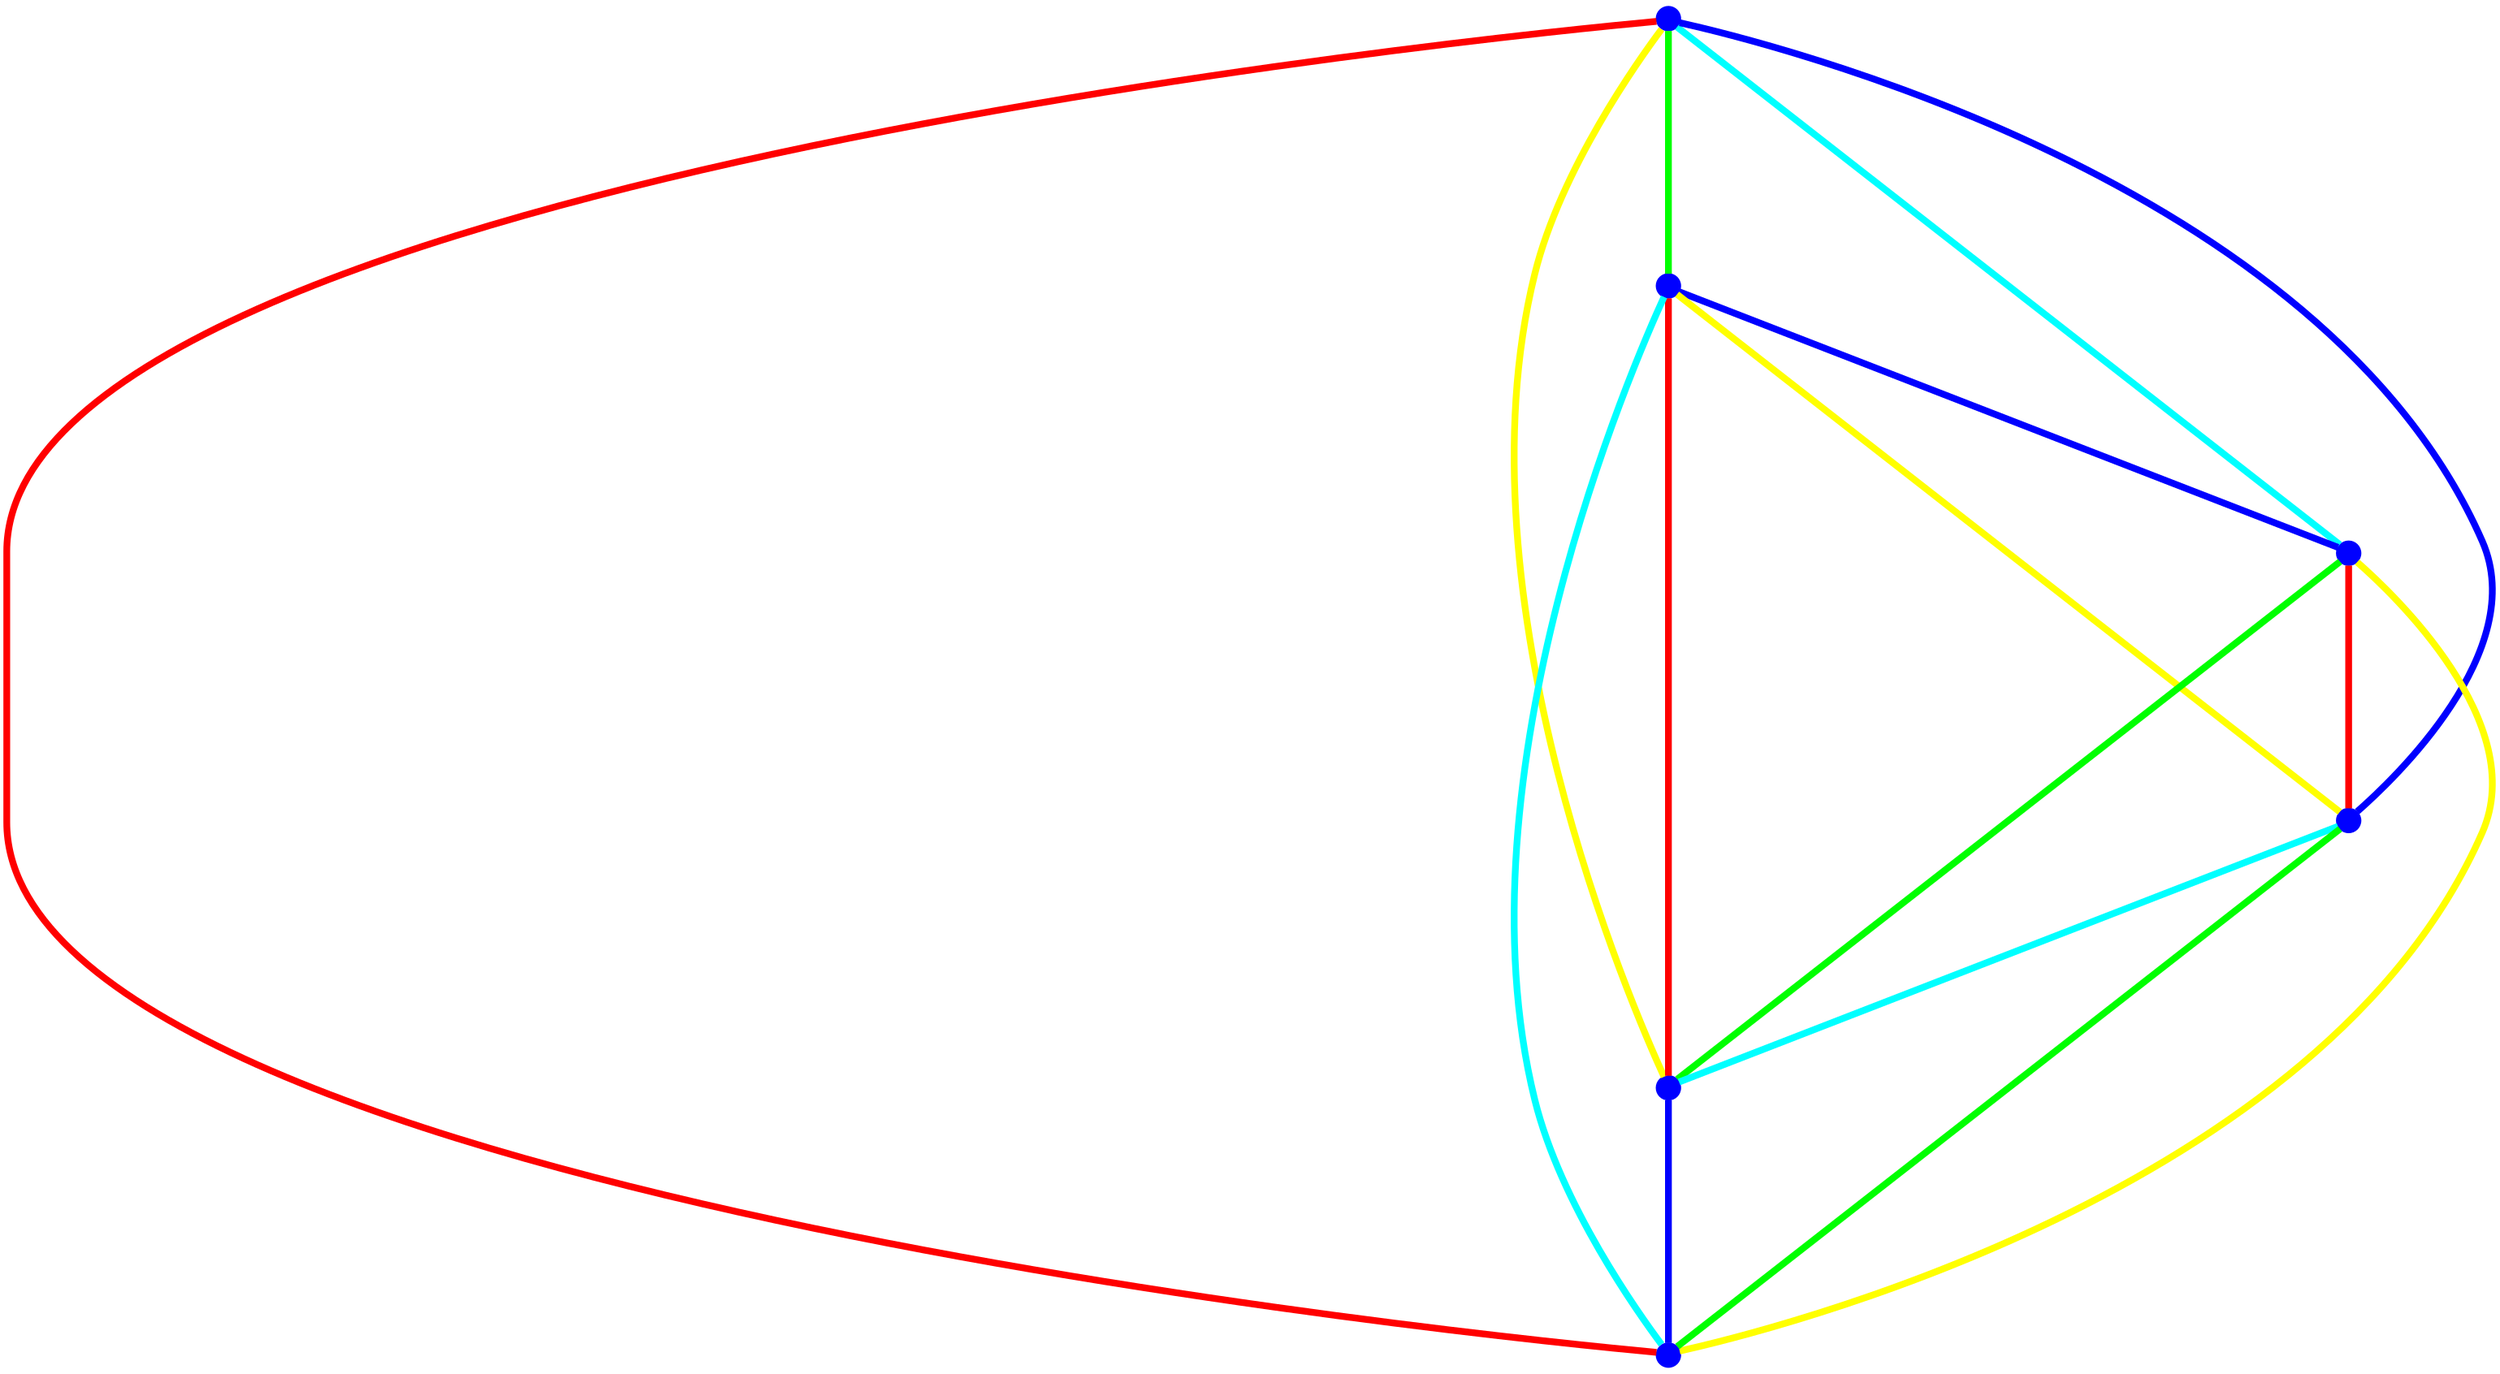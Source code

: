 graph {
ranksep=2
nodesep=2
node [label="" shape=circle style=filled fixedsize=true color=blue fillcolor=blue width=0.2];
"1" -- "2" [style="solid",penwidth="4",color="green"];
"1" -- "3" [style="solid",penwidth="4",color="cyan"];
"1" -- "4" [style="solid",penwidth="4",color="blue"];
"1" -- "5" [style="solid",penwidth="4",color="yellow"];
"1" -- "6" [style="solid",penwidth="4",color="red"];
"2" -- "3" [style="solid",penwidth="4",color="blue"];
"2" -- "4" [style="solid",penwidth="4",color="yellow"];
"2" -- "5" [style="solid",penwidth="4",color="red"];
"2" -- "6" [style="solid",penwidth="4",color="cyan"];
"3" -- "4" [style="solid",penwidth="4",color="red"];
"3" -- "5" [style="solid",penwidth="4",color="green"];
"3" -- "6" [style="solid",penwidth="4",color="yellow"];
"4" -- "5" [style="solid",penwidth="4",color="cyan"];
"4" -- "6" [style="solid",penwidth="4",color="green"];
"5" -- "6" [style="solid",penwidth="4",color="blue"];
}
